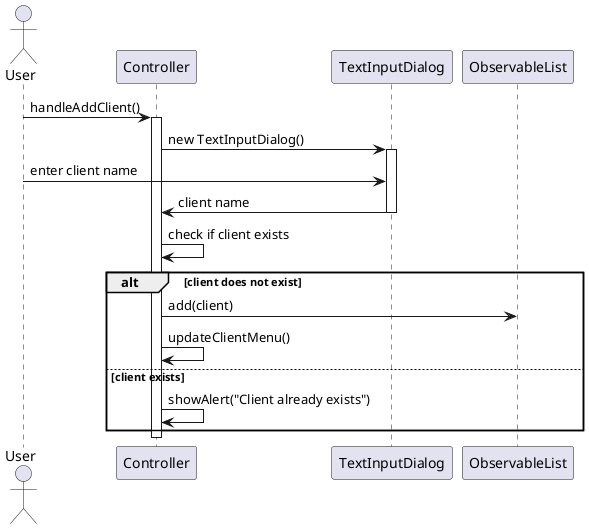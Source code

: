 @startuml
actor User

User -> Controller: handleAddClient()
activate Controller

Controller -> TextInputDialog: new TextInputDialog()
activate TextInputDialog
User -> TextInputDialog: enter client name
TextInputDialog -> Controller: client name
deactivate TextInputDialog

Controller -> Controller: check if client exists
alt client does not exist
    Controller -> ObservableList: add(client)
    Controller -> Controller: updateClientMenu()
else client exists
    Controller -> Controller: showAlert("Client already exists")
end
deactivate Controller
@enduml
